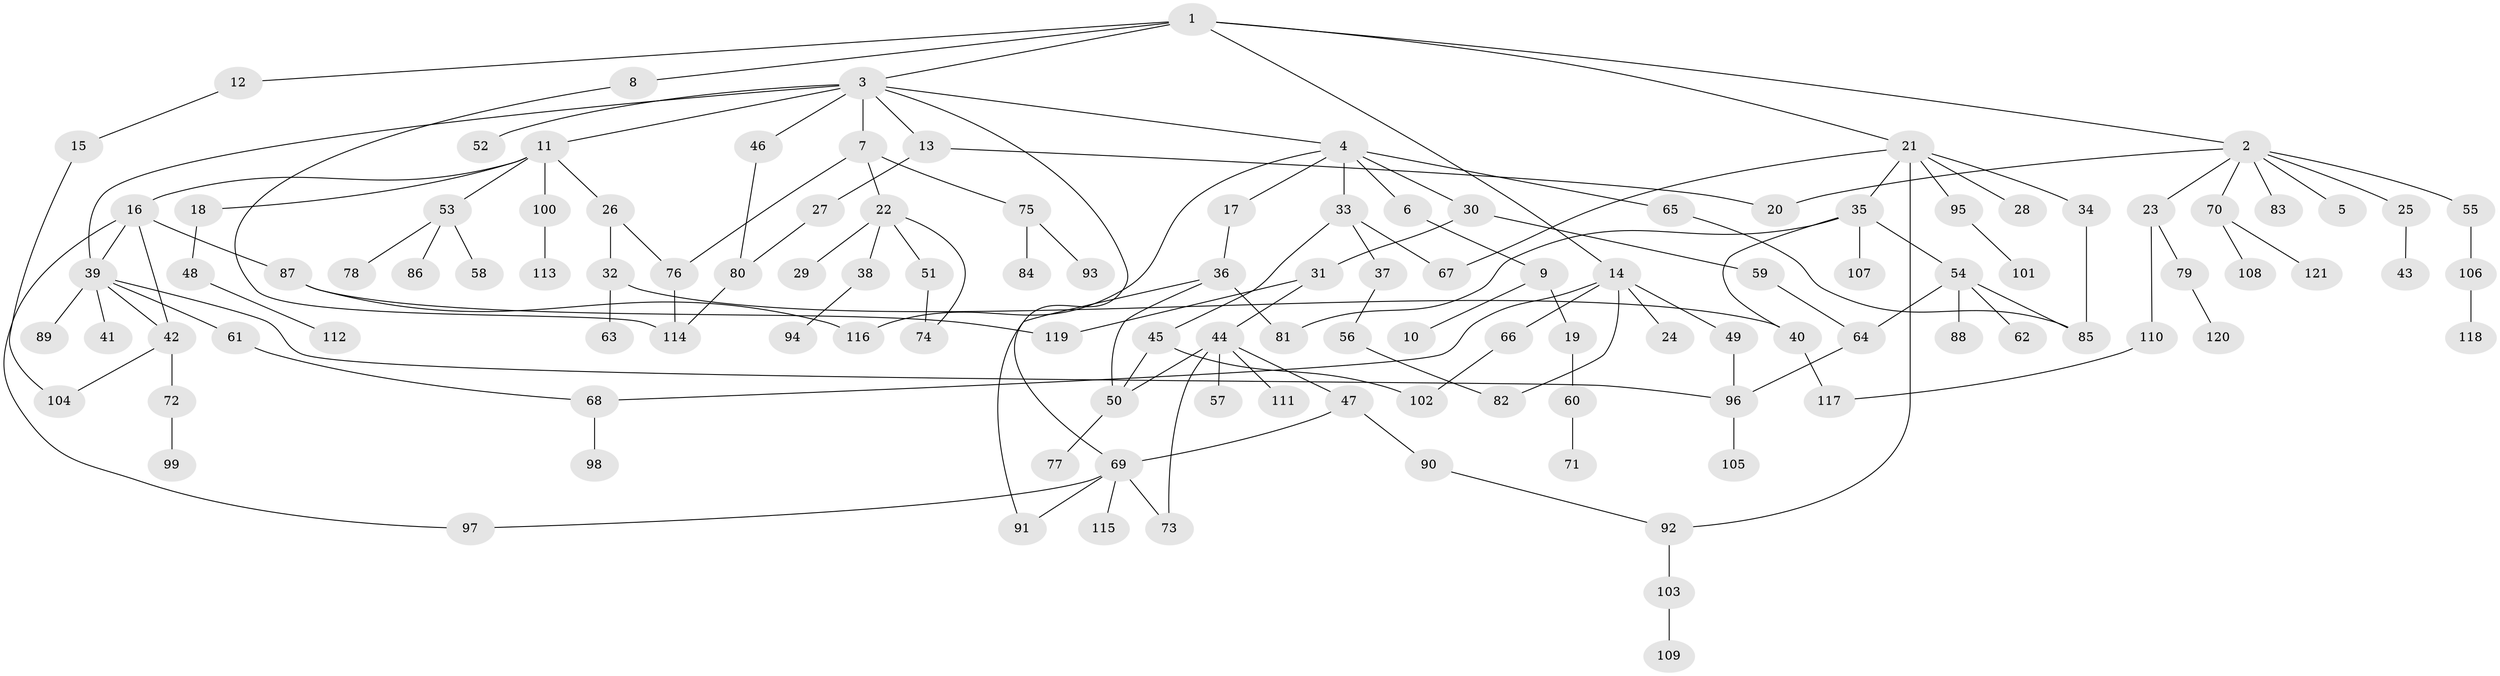 // coarse degree distribution, {6: 0.012345679012345678, 8: 0.024691358024691357, 7: 0.04938271604938271, 1: 0.35802469135802467, 5: 0.04938271604938271, 3: 0.19753086419753085, 9: 0.012345679012345678, 2: 0.20987654320987653, 4: 0.08641975308641975}
// Generated by graph-tools (version 1.1) at 2025/23/03/03/25 07:23:31]
// undirected, 121 vertices, 150 edges
graph export_dot {
graph [start="1"]
  node [color=gray90,style=filled];
  1;
  2;
  3;
  4;
  5;
  6;
  7;
  8;
  9;
  10;
  11;
  12;
  13;
  14;
  15;
  16;
  17;
  18;
  19;
  20;
  21;
  22;
  23;
  24;
  25;
  26;
  27;
  28;
  29;
  30;
  31;
  32;
  33;
  34;
  35;
  36;
  37;
  38;
  39;
  40;
  41;
  42;
  43;
  44;
  45;
  46;
  47;
  48;
  49;
  50;
  51;
  52;
  53;
  54;
  55;
  56;
  57;
  58;
  59;
  60;
  61;
  62;
  63;
  64;
  65;
  66;
  67;
  68;
  69;
  70;
  71;
  72;
  73;
  74;
  75;
  76;
  77;
  78;
  79;
  80;
  81;
  82;
  83;
  84;
  85;
  86;
  87;
  88;
  89;
  90;
  91;
  92;
  93;
  94;
  95;
  96;
  97;
  98;
  99;
  100;
  101;
  102;
  103;
  104;
  105;
  106;
  107;
  108;
  109;
  110;
  111;
  112;
  113;
  114;
  115;
  116;
  117;
  118;
  119;
  120;
  121;
  1 -- 2;
  1 -- 3;
  1 -- 8;
  1 -- 12;
  1 -- 14;
  1 -- 21;
  2 -- 5;
  2 -- 23;
  2 -- 25;
  2 -- 55;
  2 -- 70;
  2 -- 83;
  2 -- 20;
  3 -- 4;
  3 -- 7;
  3 -- 11;
  3 -- 13;
  3 -- 46;
  3 -- 52;
  3 -- 69;
  3 -- 39;
  4 -- 6;
  4 -- 17;
  4 -- 30;
  4 -- 33;
  4 -- 65;
  4 -- 116;
  6 -- 9;
  7 -- 22;
  7 -- 75;
  7 -- 76;
  8 -- 114;
  9 -- 10;
  9 -- 19;
  11 -- 16;
  11 -- 18;
  11 -- 26;
  11 -- 53;
  11 -- 100;
  12 -- 15;
  13 -- 20;
  13 -- 27;
  14 -- 24;
  14 -- 49;
  14 -- 66;
  14 -- 82;
  14 -- 68;
  15 -- 104;
  16 -- 39;
  16 -- 87;
  16 -- 97;
  16 -- 42;
  17 -- 36;
  18 -- 48;
  19 -- 60;
  21 -- 28;
  21 -- 34;
  21 -- 35;
  21 -- 67;
  21 -- 95;
  21 -- 92;
  22 -- 29;
  22 -- 38;
  22 -- 51;
  22 -- 74;
  23 -- 79;
  23 -- 110;
  25 -- 43;
  26 -- 32;
  26 -- 76;
  27 -- 80;
  30 -- 31;
  30 -- 59;
  31 -- 44;
  31 -- 119;
  32 -- 63;
  32 -- 40;
  33 -- 37;
  33 -- 45;
  33 -- 67;
  34 -- 85;
  35 -- 40;
  35 -- 54;
  35 -- 81;
  35 -- 107;
  36 -- 50;
  36 -- 81;
  36 -- 91;
  37 -- 56;
  38 -- 94;
  39 -- 41;
  39 -- 42;
  39 -- 61;
  39 -- 89;
  39 -- 96;
  40 -- 117;
  42 -- 72;
  42 -- 104;
  44 -- 47;
  44 -- 57;
  44 -- 73;
  44 -- 111;
  44 -- 50;
  45 -- 50;
  45 -- 102;
  46 -- 80;
  47 -- 69;
  47 -- 90;
  48 -- 112;
  49 -- 96;
  50 -- 77;
  51 -- 74;
  53 -- 58;
  53 -- 78;
  53 -- 86;
  54 -- 62;
  54 -- 88;
  54 -- 64;
  54 -- 85;
  55 -- 106;
  56 -- 82;
  59 -- 64;
  60 -- 71;
  61 -- 68;
  64 -- 96;
  65 -- 85;
  66 -- 102;
  68 -- 98;
  69 -- 91;
  69 -- 115;
  69 -- 73;
  69 -- 97;
  70 -- 108;
  70 -- 121;
  72 -- 99;
  75 -- 84;
  75 -- 93;
  76 -- 114;
  79 -- 120;
  80 -- 114;
  87 -- 119;
  87 -- 116;
  90 -- 92;
  92 -- 103;
  95 -- 101;
  96 -- 105;
  100 -- 113;
  103 -- 109;
  106 -- 118;
  110 -- 117;
}
